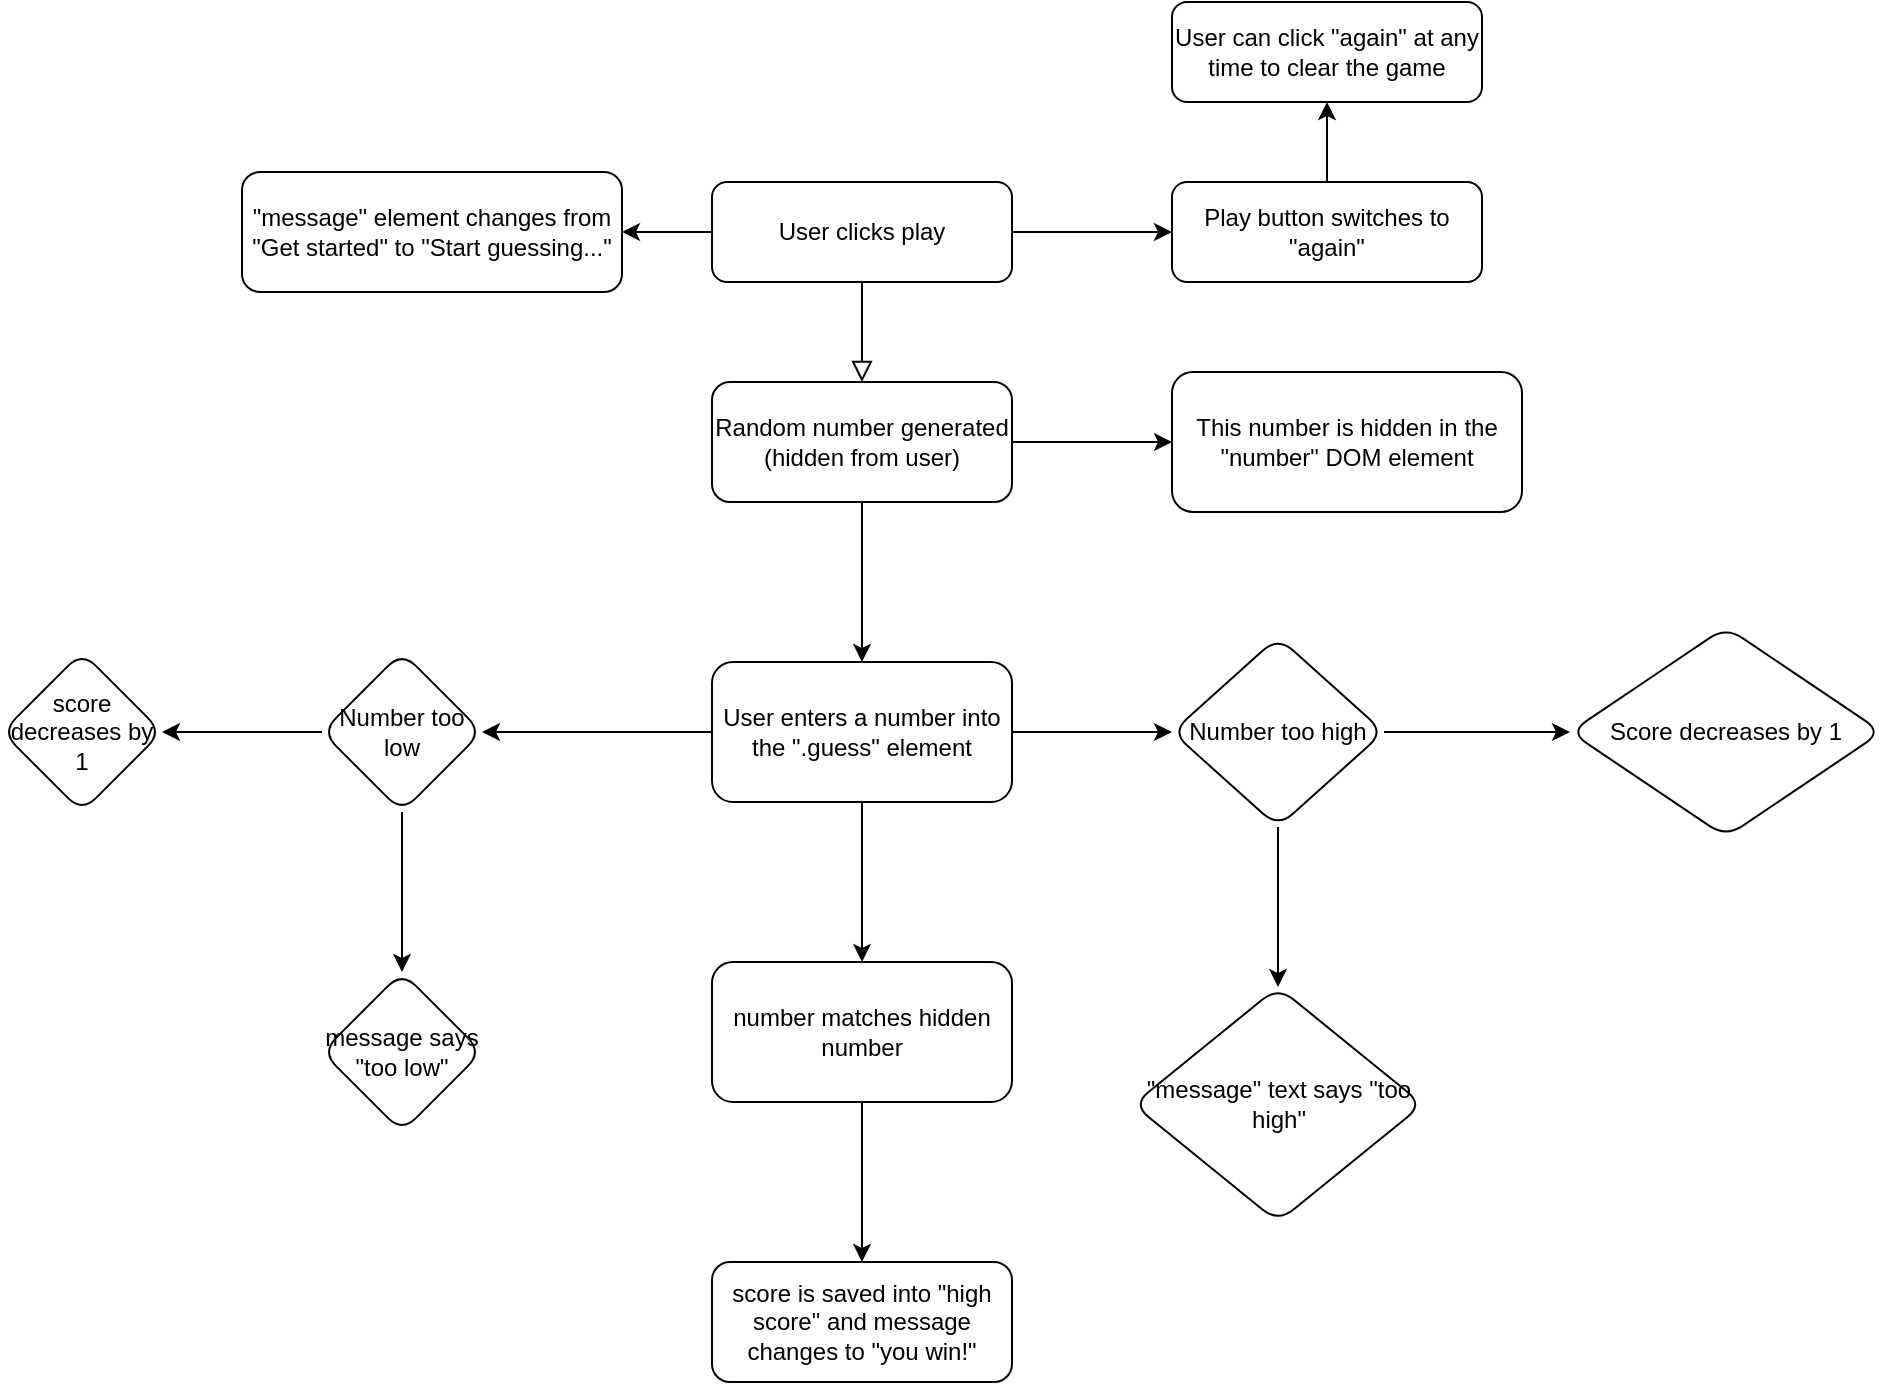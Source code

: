 <mxfile version="24.4.4" type="github">
  <diagram id="C5RBs43oDa-KdzZeNtuy" name="Page-1">
    <mxGraphModel dx="1949" dy="1788" grid="1" gridSize="10" guides="1" tooltips="1" connect="1" arrows="1" fold="1" page="1" pageScale="1" pageWidth="827" pageHeight="1169" math="0" shadow="0">
      <root>
        <mxCell id="WIyWlLk6GJQsqaUBKTNV-0" />
        <mxCell id="WIyWlLk6GJQsqaUBKTNV-1" parent="WIyWlLk6GJQsqaUBKTNV-0" />
        <mxCell id="WIyWlLk6GJQsqaUBKTNV-2" value="" style="rounded=0;html=1;jettySize=auto;orthogonalLoop=1;fontSize=11;endArrow=block;endFill=0;endSize=8;strokeWidth=1;shadow=0;labelBackgroundColor=none;edgeStyle=orthogonalEdgeStyle;" parent="WIyWlLk6GJQsqaUBKTNV-1" source="WIyWlLk6GJQsqaUBKTNV-3" edge="1">
          <mxGeometry relative="1" as="geometry">
            <mxPoint x="220" y="170" as="targetPoint" />
          </mxGeometry>
        </mxCell>
        <mxCell id="P1vyBnKpcC6u5DVaAdGw-1" value="" style="edgeStyle=orthogonalEdgeStyle;rounded=0;orthogonalLoop=1;jettySize=auto;html=1;" edge="1" parent="WIyWlLk6GJQsqaUBKTNV-1" source="WIyWlLk6GJQsqaUBKTNV-3" target="P1vyBnKpcC6u5DVaAdGw-0">
          <mxGeometry relative="1" as="geometry" />
        </mxCell>
        <mxCell id="P1vyBnKpcC6u5DVaAdGw-10" value="" style="edgeStyle=orthogonalEdgeStyle;rounded=0;orthogonalLoop=1;jettySize=auto;html=1;" edge="1" parent="WIyWlLk6GJQsqaUBKTNV-1" source="WIyWlLk6GJQsqaUBKTNV-3" target="P1vyBnKpcC6u5DVaAdGw-8">
          <mxGeometry relative="1" as="geometry" />
        </mxCell>
        <mxCell id="WIyWlLk6GJQsqaUBKTNV-3" value="User clicks play" style="rounded=1;whiteSpace=wrap;html=1;fontSize=12;glass=0;strokeWidth=1;shadow=0;" parent="WIyWlLk6GJQsqaUBKTNV-1" vertex="1">
          <mxGeometry x="145" y="70" width="150" height="50" as="geometry" />
        </mxCell>
        <mxCell id="P1vyBnKpcC6u5DVaAdGw-3" value="" style="edgeStyle=orthogonalEdgeStyle;rounded=0;orthogonalLoop=1;jettySize=auto;html=1;" edge="1" parent="WIyWlLk6GJQsqaUBKTNV-1" source="P1vyBnKpcC6u5DVaAdGw-0" target="P1vyBnKpcC6u5DVaAdGw-2">
          <mxGeometry relative="1" as="geometry" />
        </mxCell>
        <mxCell id="P1vyBnKpcC6u5DVaAdGw-0" value="Play button switches to &quot;again&quot;" style="rounded=1;whiteSpace=wrap;html=1;fontSize=12;glass=0;strokeWidth=1;shadow=0;" vertex="1" parent="WIyWlLk6GJQsqaUBKTNV-1">
          <mxGeometry x="375" y="70" width="155" height="50" as="geometry" />
        </mxCell>
        <mxCell id="P1vyBnKpcC6u5DVaAdGw-2" value="User can click &quot;again&quot; at any time to clear the game" style="rounded=1;whiteSpace=wrap;html=1;fontSize=12;glass=0;strokeWidth=1;shadow=0;" vertex="1" parent="WIyWlLk6GJQsqaUBKTNV-1">
          <mxGeometry x="375" y="-20" width="155" height="50" as="geometry" />
        </mxCell>
        <mxCell id="P1vyBnKpcC6u5DVaAdGw-7" value="" style="edgeStyle=orthogonalEdgeStyle;rounded=0;orthogonalLoop=1;jettySize=auto;html=1;" edge="1" parent="WIyWlLk6GJQsqaUBKTNV-1" source="P1vyBnKpcC6u5DVaAdGw-5" target="P1vyBnKpcC6u5DVaAdGw-6">
          <mxGeometry relative="1" as="geometry" />
        </mxCell>
        <mxCell id="P1vyBnKpcC6u5DVaAdGw-12" value="" style="edgeStyle=orthogonalEdgeStyle;rounded=0;orthogonalLoop=1;jettySize=auto;html=1;" edge="1" parent="WIyWlLk6GJQsqaUBKTNV-1" source="P1vyBnKpcC6u5DVaAdGw-5" target="P1vyBnKpcC6u5DVaAdGw-11">
          <mxGeometry relative="1" as="geometry" />
        </mxCell>
        <mxCell id="P1vyBnKpcC6u5DVaAdGw-5" value="Random number generated (hidden from user)" style="rounded=1;whiteSpace=wrap;html=1;" vertex="1" parent="WIyWlLk6GJQsqaUBKTNV-1">
          <mxGeometry x="145" y="170" width="150" height="60" as="geometry" />
        </mxCell>
        <mxCell id="P1vyBnKpcC6u5DVaAdGw-6" value="This number is hidden in the &quot;number&quot; DOM element" style="rounded=1;whiteSpace=wrap;html=1;" vertex="1" parent="WIyWlLk6GJQsqaUBKTNV-1">
          <mxGeometry x="375" y="165" width="175" height="70" as="geometry" />
        </mxCell>
        <mxCell id="P1vyBnKpcC6u5DVaAdGw-8" value="&quot;message&quot; element changes from &quot;Get started&quot; to &quot;Start guessing...&quot;" style="rounded=1;whiteSpace=wrap;html=1;fontSize=12;glass=0;strokeWidth=1;shadow=0;" vertex="1" parent="WIyWlLk6GJQsqaUBKTNV-1">
          <mxGeometry x="-90" y="65" width="190" height="60" as="geometry" />
        </mxCell>
        <mxCell id="P1vyBnKpcC6u5DVaAdGw-14" value="" style="edgeStyle=orthogonalEdgeStyle;rounded=0;orthogonalLoop=1;jettySize=auto;html=1;" edge="1" parent="WIyWlLk6GJQsqaUBKTNV-1" source="P1vyBnKpcC6u5DVaAdGw-11" target="P1vyBnKpcC6u5DVaAdGw-13">
          <mxGeometry relative="1" as="geometry" />
        </mxCell>
        <mxCell id="P1vyBnKpcC6u5DVaAdGw-20" value="" style="edgeStyle=orthogonalEdgeStyle;rounded=0;orthogonalLoop=1;jettySize=auto;html=1;" edge="1" parent="WIyWlLk6GJQsqaUBKTNV-1" source="P1vyBnKpcC6u5DVaAdGw-11" target="P1vyBnKpcC6u5DVaAdGw-19">
          <mxGeometry relative="1" as="geometry" />
        </mxCell>
        <mxCell id="P1vyBnKpcC6u5DVaAdGw-26" value="" style="edgeStyle=orthogonalEdgeStyle;rounded=0;orthogonalLoop=1;jettySize=auto;html=1;" edge="1" parent="WIyWlLk6GJQsqaUBKTNV-1" source="P1vyBnKpcC6u5DVaAdGw-11" target="P1vyBnKpcC6u5DVaAdGw-25">
          <mxGeometry relative="1" as="geometry" />
        </mxCell>
        <mxCell id="P1vyBnKpcC6u5DVaAdGw-11" value="User enters a number into the &quot;.guess&quot; element" style="whiteSpace=wrap;html=1;rounded=1;" vertex="1" parent="WIyWlLk6GJQsqaUBKTNV-1">
          <mxGeometry x="145" y="310" width="150" height="70" as="geometry" />
        </mxCell>
        <mxCell id="P1vyBnKpcC6u5DVaAdGw-16" value="" style="edgeStyle=orthogonalEdgeStyle;rounded=0;orthogonalLoop=1;jettySize=auto;html=1;" edge="1" parent="WIyWlLk6GJQsqaUBKTNV-1" source="P1vyBnKpcC6u5DVaAdGw-13" target="P1vyBnKpcC6u5DVaAdGw-15">
          <mxGeometry relative="1" as="geometry" />
        </mxCell>
        <mxCell id="P1vyBnKpcC6u5DVaAdGw-18" value="" style="edgeStyle=orthogonalEdgeStyle;rounded=0;orthogonalLoop=1;jettySize=auto;html=1;" edge="1" parent="WIyWlLk6GJQsqaUBKTNV-1" source="P1vyBnKpcC6u5DVaAdGw-13" target="P1vyBnKpcC6u5DVaAdGw-17">
          <mxGeometry relative="1" as="geometry" />
        </mxCell>
        <mxCell id="P1vyBnKpcC6u5DVaAdGw-13" value="Number too high" style="rhombus;whiteSpace=wrap;html=1;rounded=1;" vertex="1" parent="WIyWlLk6GJQsqaUBKTNV-1">
          <mxGeometry x="375" y="297.5" width="106" height="95" as="geometry" />
        </mxCell>
        <mxCell id="P1vyBnKpcC6u5DVaAdGw-15" value="Score decreases by 1" style="rhombus;whiteSpace=wrap;html=1;rounded=1;" vertex="1" parent="WIyWlLk6GJQsqaUBKTNV-1">
          <mxGeometry x="574" y="292.5" width="156" height="105" as="geometry" />
        </mxCell>
        <mxCell id="P1vyBnKpcC6u5DVaAdGw-17" value="&quot;message&quot; text says &quot;too high&quot;" style="rhombus;whiteSpace=wrap;html=1;rounded=1;" vertex="1" parent="WIyWlLk6GJQsqaUBKTNV-1">
          <mxGeometry x="355.5" y="472.5" width="145" height="117.5" as="geometry" />
        </mxCell>
        <mxCell id="P1vyBnKpcC6u5DVaAdGw-22" value="" style="edgeStyle=orthogonalEdgeStyle;rounded=0;orthogonalLoop=1;jettySize=auto;html=1;" edge="1" parent="WIyWlLk6GJQsqaUBKTNV-1" source="P1vyBnKpcC6u5DVaAdGw-19" target="P1vyBnKpcC6u5DVaAdGw-21">
          <mxGeometry relative="1" as="geometry" />
        </mxCell>
        <mxCell id="P1vyBnKpcC6u5DVaAdGw-24" value="" style="edgeStyle=orthogonalEdgeStyle;rounded=0;orthogonalLoop=1;jettySize=auto;html=1;" edge="1" parent="WIyWlLk6GJQsqaUBKTNV-1" source="P1vyBnKpcC6u5DVaAdGw-19" target="P1vyBnKpcC6u5DVaAdGw-23">
          <mxGeometry relative="1" as="geometry" />
        </mxCell>
        <mxCell id="P1vyBnKpcC6u5DVaAdGw-19" value="Number too low" style="rhombus;whiteSpace=wrap;html=1;rounded=1;" vertex="1" parent="WIyWlLk6GJQsqaUBKTNV-1">
          <mxGeometry x="-50" y="305" width="80" height="80" as="geometry" />
        </mxCell>
        <mxCell id="P1vyBnKpcC6u5DVaAdGw-21" value="score decreases by 1" style="rhombus;whiteSpace=wrap;html=1;rounded=1;" vertex="1" parent="WIyWlLk6GJQsqaUBKTNV-1">
          <mxGeometry x="-210" y="305" width="80" height="80" as="geometry" />
        </mxCell>
        <mxCell id="P1vyBnKpcC6u5DVaAdGw-23" value="message says &quot;too low&quot;" style="rhombus;whiteSpace=wrap;html=1;rounded=1;" vertex="1" parent="WIyWlLk6GJQsqaUBKTNV-1">
          <mxGeometry x="-50" y="465" width="80" height="80" as="geometry" />
        </mxCell>
        <mxCell id="P1vyBnKpcC6u5DVaAdGw-28" value="" style="edgeStyle=orthogonalEdgeStyle;rounded=0;orthogonalLoop=1;jettySize=auto;html=1;" edge="1" parent="WIyWlLk6GJQsqaUBKTNV-1" source="P1vyBnKpcC6u5DVaAdGw-25" target="P1vyBnKpcC6u5DVaAdGw-27">
          <mxGeometry relative="1" as="geometry" />
        </mxCell>
        <mxCell id="P1vyBnKpcC6u5DVaAdGw-25" value="number matches hidden number" style="whiteSpace=wrap;html=1;rounded=1;" vertex="1" parent="WIyWlLk6GJQsqaUBKTNV-1">
          <mxGeometry x="145" y="460" width="150" height="70" as="geometry" />
        </mxCell>
        <mxCell id="P1vyBnKpcC6u5DVaAdGw-27" value="score is saved into &quot;high score&quot; and message changes to &quot;you win!&quot;" style="whiteSpace=wrap;html=1;rounded=1;" vertex="1" parent="WIyWlLk6GJQsqaUBKTNV-1">
          <mxGeometry x="145" y="610" width="150" height="60" as="geometry" />
        </mxCell>
      </root>
    </mxGraphModel>
  </diagram>
</mxfile>

